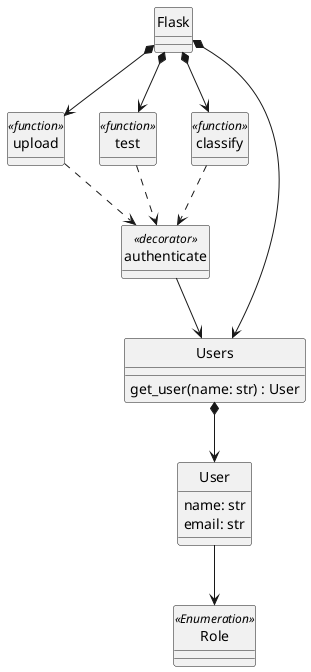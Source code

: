 @startuml
'figure 3: Logical View'
skinparam monochrome true
skinparam handwritten false
skinparam shadowing false
hide class circle

class Flask {}
class upload <<function>> {}
hide upload attributes
class test <<function>> {}
hide test attributes
class classify <<function>> {}
hide classify attributes
Flask *--> upload
Flask *--> test
Flask *--> classify

class  authenticate <<decorator>> {}
hide authenticate attributes
upload ..> authenticate
test ..> authenticate
classify  ..> authenticate

class Users {
    get_user(name: str) : User
}
Flask *--> Users
authenticate --> Users

class User {
    name: str
    email: str
}
Users *--> User

class Role <<Enumeration>>
User --> Role
@enduml